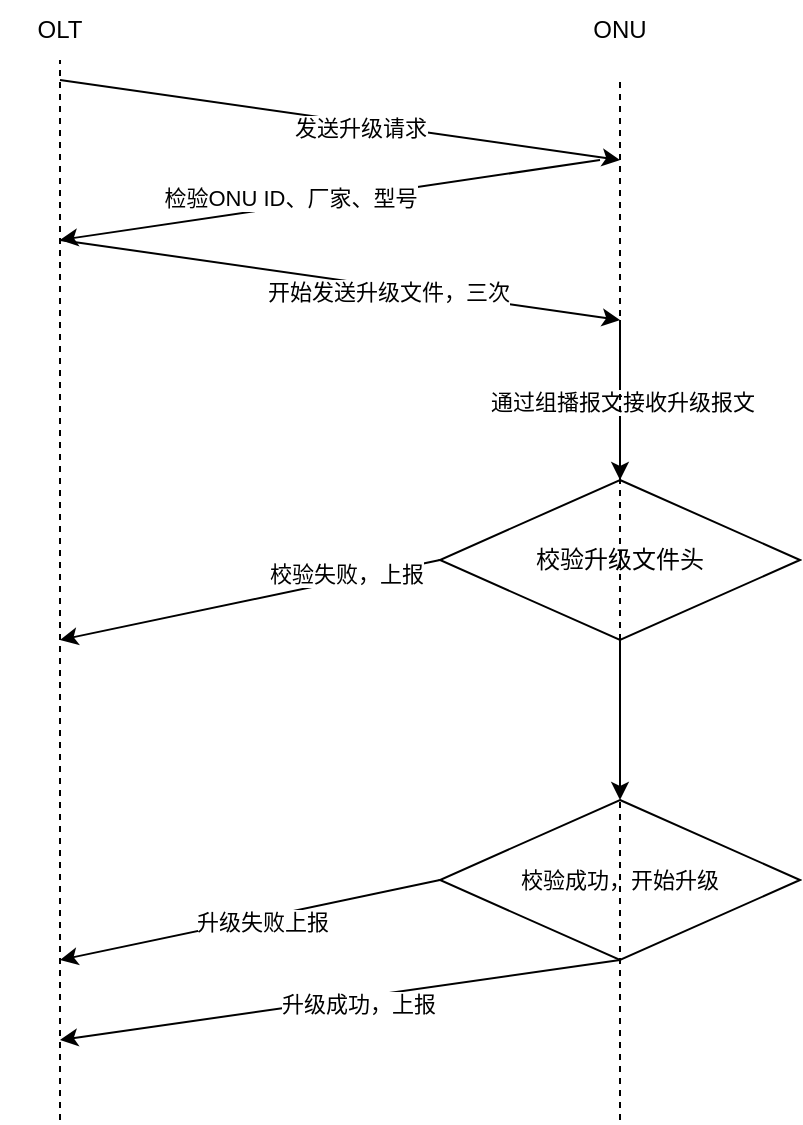 <mxfile version="24.7.17">
  <diagram name="第 1 页" id="BoiPz7JnE3-8Wmo4ZyEQ">
    <mxGraphModel dx="1434" dy="746" grid="1" gridSize="10" guides="1" tooltips="1" connect="1" arrows="1" fold="1" page="1" pageScale="1" pageWidth="827" pageHeight="1169" math="0" shadow="0">
      <root>
        <mxCell id="0" />
        <mxCell id="1" parent="0" />
        <mxCell id="eg2FH2MVtCYV5PgNjROL-3" value="OLT" style="text;html=1;align=center;verticalAlign=middle;whiteSpace=wrap;rounded=0;" vertex="1" parent="1">
          <mxGeometry x="210" y="80" width="60" height="30" as="geometry" />
        </mxCell>
        <mxCell id="eg2FH2MVtCYV5PgNjROL-4" value="ONU" style="text;html=1;align=center;verticalAlign=middle;whiteSpace=wrap;rounded=0;" vertex="1" parent="1">
          <mxGeometry x="490" y="80" width="60" height="30" as="geometry" />
        </mxCell>
        <mxCell id="eg2FH2MVtCYV5PgNjROL-5" value="" style="endArrow=classic;html=1;rounded=0;" edge="1" parent="1">
          <mxGeometry width="50" height="50" relative="1" as="geometry">
            <mxPoint x="240" y="120" as="sourcePoint" />
            <mxPoint x="520" y="160" as="targetPoint" />
          </mxGeometry>
        </mxCell>
        <mxCell id="eg2FH2MVtCYV5PgNjROL-6" value="发送升级请求" style="edgeLabel;html=1;align=center;verticalAlign=middle;resizable=0;points=[];" vertex="1" connectable="0" parent="eg2FH2MVtCYV5PgNjROL-5">
          <mxGeometry x="0.081" y="-2" relative="1" as="geometry">
            <mxPoint x="-1" as="offset" />
          </mxGeometry>
        </mxCell>
        <mxCell id="eg2FH2MVtCYV5PgNjROL-7" value="" style="endArrow=classic;html=1;rounded=0;" edge="1" parent="1">
          <mxGeometry width="50" height="50" relative="1" as="geometry">
            <mxPoint x="510" y="160" as="sourcePoint" />
            <mxPoint x="240" y="200" as="targetPoint" />
          </mxGeometry>
        </mxCell>
        <mxCell id="eg2FH2MVtCYV5PgNjROL-8" value="检验ONU ID、厂家、型号" style="edgeLabel;html=1;align=center;verticalAlign=middle;resizable=0;points=[];" vertex="1" connectable="0" parent="eg2FH2MVtCYV5PgNjROL-7">
          <mxGeometry x="0.144" y="-4" relative="1" as="geometry">
            <mxPoint as="offset" />
          </mxGeometry>
        </mxCell>
        <mxCell id="eg2FH2MVtCYV5PgNjROL-9" value="" style="endArrow=classic;html=1;rounded=0;" edge="1" parent="1">
          <mxGeometry width="50" height="50" relative="1" as="geometry">
            <mxPoint x="240" y="200" as="sourcePoint" />
            <mxPoint x="520" y="240" as="targetPoint" />
          </mxGeometry>
        </mxCell>
        <mxCell id="eg2FH2MVtCYV5PgNjROL-10" value="开始发送升级文件，三次" style="edgeLabel;html=1;align=center;verticalAlign=middle;resizable=0;points=[];" vertex="1" connectable="0" parent="eg2FH2MVtCYV5PgNjROL-9">
          <mxGeometry x="0.173" y="-2" relative="1" as="geometry">
            <mxPoint as="offset" />
          </mxGeometry>
        </mxCell>
        <mxCell id="eg2FH2MVtCYV5PgNjROL-11" value="" style="endArrow=classic;html=1;rounded=0;" edge="1" parent="1">
          <mxGeometry width="50" height="50" relative="1" as="geometry">
            <mxPoint x="520" y="240" as="sourcePoint" />
            <mxPoint x="520" y="320" as="targetPoint" />
          </mxGeometry>
        </mxCell>
        <mxCell id="eg2FH2MVtCYV5PgNjROL-12" value="通过组播报文接收升级报文" style="edgeLabel;html=1;align=center;verticalAlign=middle;resizable=0;points=[];" vertex="1" connectable="0" parent="eg2FH2MVtCYV5PgNjROL-11">
          <mxGeometry x="0.031" y="1" relative="1" as="geometry">
            <mxPoint as="offset" />
          </mxGeometry>
        </mxCell>
        <mxCell id="eg2FH2MVtCYV5PgNjROL-17" value="" style="endArrow=classic;html=1;rounded=0;exitX=0;exitY=0.5;exitDx=0;exitDy=0;" edge="1" parent="1" source="eg2FH2MVtCYV5PgNjROL-19">
          <mxGeometry width="50" height="50" relative="1" as="geometry">
            <mxPoint x="436.95" y="367.97" as="sourcePoint" />
            <mxPoint x="240" y="400" as="targetPoint" />
          </mxGeometry>
        </mxCell>
        <mxCell id="eg2FH2MVtCYV5PgNjROL-18" value="校验失败，上报" style="edgeLabel;html=1;align=center;verticalAlign=middle;resizable=0;points=[];" vertex="1" connectable="0" parent="eg2FH2MVtCYV5PgNjROL-17">
          <mxGeometry x="-0.507" y="-3" relative="1" as="geometry">
            <mxPoint as="offset" />
          </mxGeometry>
        </mxCell>
        <mxCell id="eg2FH2MVtCYV5PgNjROL-19" value="校验升级文件头" style="rhombus;whiteSpace=wrap;html=1;" vertex="1" parent="1">
          <mxGeometry x="430" y="320" width="180" height="80" as="geometry" />
        </mxCell>
        <mxCell id="eg2FH2MVtCYV5PgNjROL-20" value="" style="endArrow=classic;html=1;rounded=0;exitX=0.5;exitY=1;exitDx=0;exitDy=0;" edge="1" parent="1" source="eg2FH2MVtCYV5PgNjROL-19">
          <mxGeometry width="50" height="50" relative="1" as="geometry">
            <mxPoint x="390" y="410" as="sourcePoint" />
            <mxPoint x="520" y="480" as="targetPoint" />
          </mxGeometry>
        </mxCell>
        <mxCell id="eg2FH2MVtCYV5PgNjROL-22" value="&lt;span style=&quot;font-size: 11px; text-wrap-mode: nowrap; background-color: rgb(255, 255, 255);&quot;&gt;校验成功，开始升级&lt;/span&gt;" style="rhombus;whiteSpace=wrap;html=1;" vertex="1" parent="1">
          <mxGeometry x="430" y="480" width="180" height="80" as="geometry" />
        </mxCell>
        <mxCell id="eg2FH2MVtCYV5PgNjROL-26" value="" style="endArrow=classic;html=1;rounded=0;exitX=0.5;exitY=1;exitDx=0;exitDy=0;" edge="1" parent="1" source="eg2FH2MVtCYV5PgNjROL-22">
          <mxGeometry width="50" height="50" relative="1" as="geometry">
            <mxPoint x="390" y="410" as="sourcePoint" />
            <mxPoint x="240" y="600" as="targetPoint" />
          </mxGeometry>
        </mxCell>
        <mxCell id="eg2FH2MVtCYV5PgNjROL-27" value="升级成功，上报" style="edgeLabel;html=1;align=center;verticalAlign=middle;resizable=0;points=[];" vertex="1" connectable="0" parent="eg2FH2MVtCYV5PgNjROL-26">
          <mxGeometry x="-0.056" y="3" relative="1" as="geometry">
            <mxPoint as="offset" />
          </mxGeometry>
        </mxCell>
        <mxCell id="eg2FH2MVtCYV5PgNjROL-28" value="" style="endArrow=classic;html=1;rounded=0;exitX=0;exitY=0.5;exitDx=0;exitDy=0;" edge="1" parent="1" source="eg2FH2MVtCYV5PgNjROL-22">
          <mxGeometry width="50" height="50" relative="1" as="geometry">
            <mxPoint x="390" y="410" as="sourcePoint" />
            <mxPoint x="240" y="560" as="targetPoint" />
          </mxGeometry>
        </mxCell>
        <mxCell id="eg2FH2MVtCYV5PgNjROL-29" value="升级失败上报" style="edgeLabel;html=1;align=center;verticalAlign=middle;resizable=0;points=[];" vertex="1" connectable="0" parent="eg2FH2MVtCYV5PgNjROL-28">
          <mxGeometry x="-0.051" y="2" relative="1" as="geometry">
            <mxPoint as="offset" />
          </mxGeometry>
        </mxCell>
        <mxCell id="eg2FH2MVtCYV5PgNjROL-35" value="" style="endArrow=none;dashed=1;html=1;rounded=0;" edge="1" parent="1">
          <mxGeometry width="50" height="50" relative="1" as="geometry">
            <mxPoint x="240" y="640" as="sourcePoint" />
            <mxPoint x="240" y="110" as="targetPoint" />
          </mxGeometry>
        </mxCell>
        <mxCell id="eg2FH2MVtCYV5PgNjROL-36" value="" style="endArrow=none;dashed=1;html=1;rounded=0;" edge="1" parent="1">
          <mxGeometry width="50" height="50" relative="1" as="geometry">
            <mxPoint x="520" y="640" as="sourcePoint" />
            <mxPoint x="520" y="120" as="targetPoint" />
          </mxGeometry>
        </mxCell>
      </root>
    </mxGraphModel>
  </diagram>
</mxfile>
